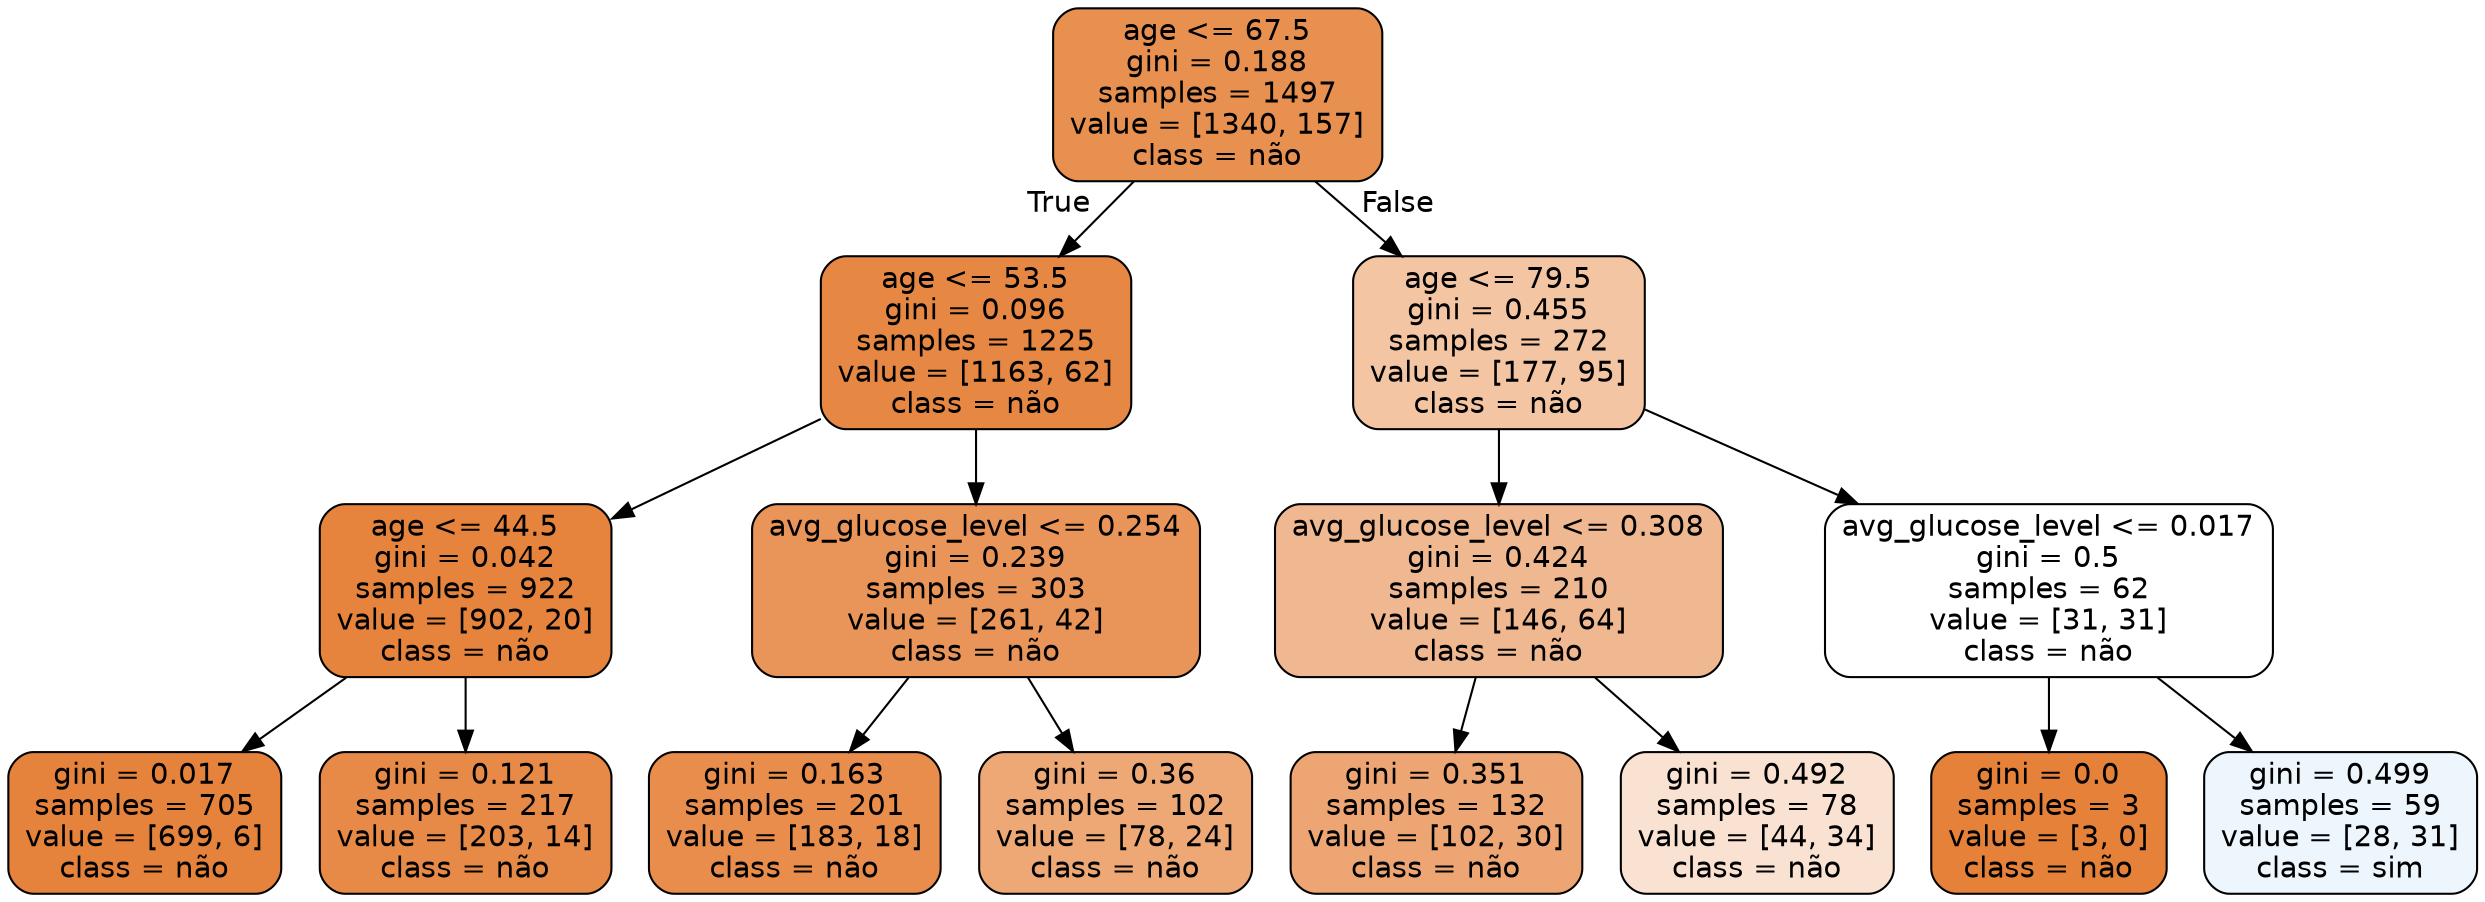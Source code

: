 digraph Tree {
node [shape=box, style="filled, rounded", color="black", fontname=helvetica] ;
edge [fontname=helvetica] ;
0 [label="age <= 67.5\ngini = 0.188\nsamples = 1497\nvalue = [1340, 157]\nclass = não", fillcolor="#e89050"] ;
1 [label="age <= 53.5\ngini = 0.096\nsamples = 1225\nvalue = [1163, 62]\nclass = não", fillcolor="#e68844"] ;
0 -> 1 [labeldistance=2.5, labelangle=45, headlabel="True"] ;
2 [label="age <= 44.5\ngini = 0.042\nsamples = 922\nvalue = [902, 20]\nclass = não", fillcolor="#e6843d"] ;
1 -> 2 ;
3 [label="gini = 0.017\nsamples = 705\nvalue = [699, 6]\nclass = não", fillcolor="#e5823b"] ;
2 -> 3 ;
4 [label="gini = 0.121\nsamples = 217\nvalue = [203, 14]\nclass = não", fillcolor="#e78a47"] ;
2 -> 4 ;
5 [label="avg_glucose_level <= 0.254\ngini = 0.239\nsamples = 303\nvalue = [261, 42]\nclass = não", fillcolor="#e99559"] ;
1 -> 5 ;
6 [label="gini = 0.163\nsamples = 201\nvalue = [183, 18]\nclass = não", fillcolor="#e88d4c"] ;
5 -> 6 ;
7 [label="gini = 0.36\nsamples = 102\nvalue = [78, 24]\nclass = não", fillcolor="#eda876"] ;
5 -> 7 ;
8 [label="age <= 79.5\ngini = 0.455\nsamples = 272\nvalue = [177, 95]\nclass = não", fillcolor="#f3c5a3"] ;
0 -> 8 [labeldistance=2.5, labelangle=-45, headlabel="False"] ;
9 [label="avg_glucose_level <= 0.308\ngini = 0.424\nsamples = 210\nvalue = [146, 64]\nclass = não", fillcolor="#f0b890"] ;
8 -> 9 ;
10 [label="gini = 0.351\nsamples = 132\nvalue = [102, 30]\nclass = não", fillcolor="#eda673"] ;
9 -> 10 ;
11 [label="gini = 0.492\nsamples = 78\nvalue = [44, 34]\nclass = não", fillcolor="#f9e2d2"] ;
9 -> 11 ;
12 [label="avg_glucose_level <= 0.017\ngini = 0.5\nsamples = 62\nvalue = [31, 31]\nclass = não", fillcolor="#ffffff"] ;
8 -> 12 ;
13 [label="gini = 0.0\nsamples = 3\nvalue = [3, 0]\nclass = não", fillcolor="#e58139"] ;
12 -> 13 ;
14 [label="gini = 0.499\nsamples = 59\nvalue = [28, 31]\nclass = sim", fillcolor="#ecf6fc"] ;
12 -> 14 ;
}
